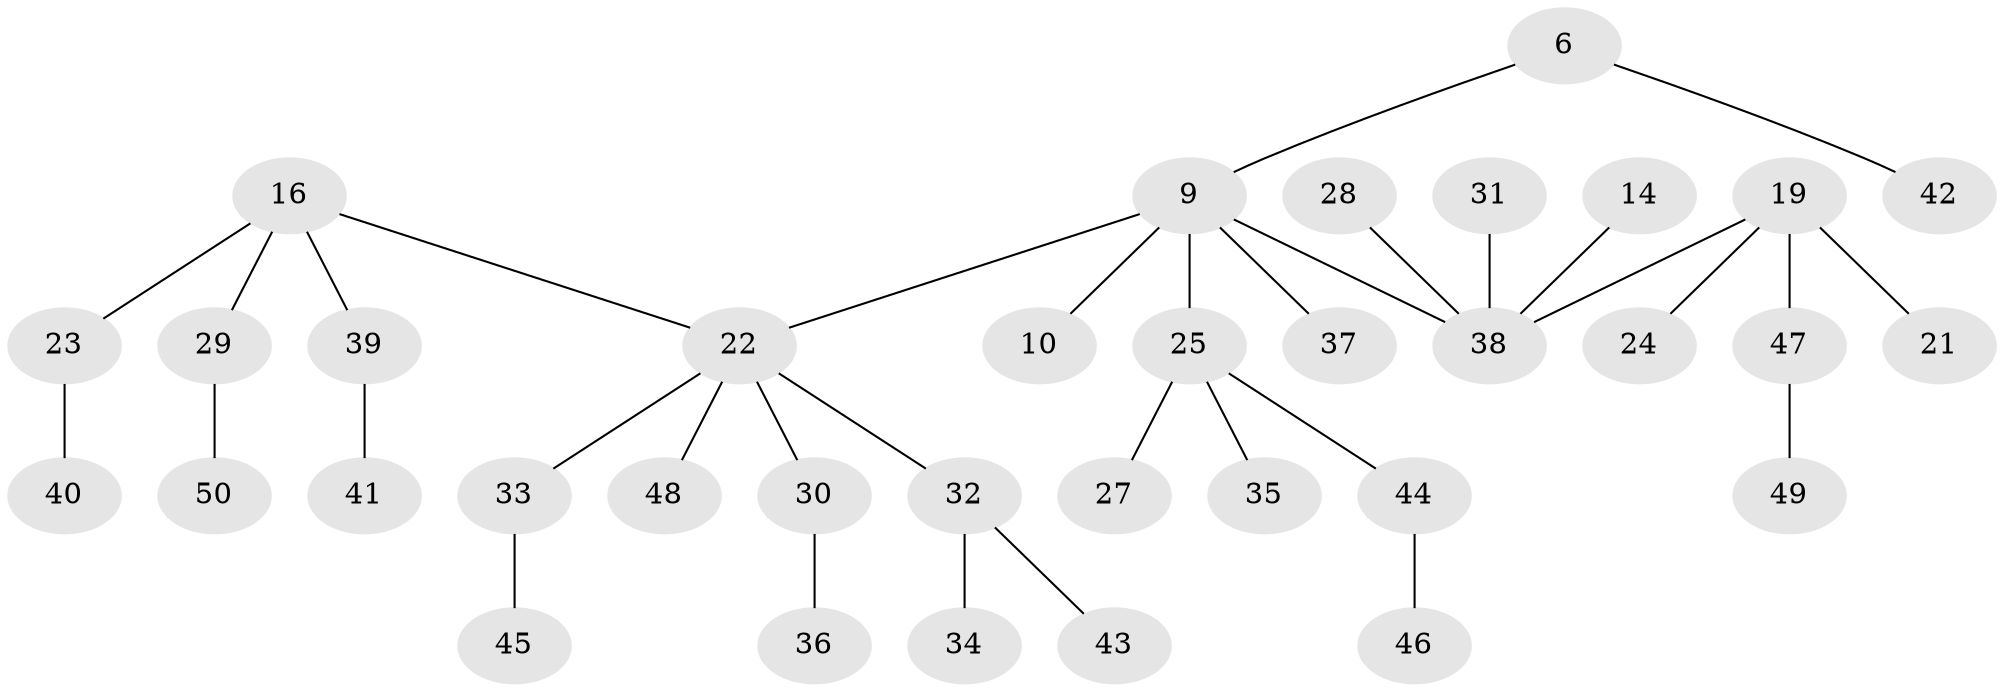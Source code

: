 // original degree distribution, {5: 0.04, 4: 0.08, 2: 0.28, 3: 0.14, 1: 0.46}
// Generated by graph-tools (version 1.1) at 2025/56/03/04/25 21:56:14]
// undirected, 35 vertices, 34 edges
graph export_dot {
graph [start="1"]
  node [color=gray90,style=filled];
  6;
  9 [super="+1+5"];
  10;
  14;
  16;
  19 [super="+17"];
  21;
  22 [super="+20+15"];
  23;
  24;
  25 [super="+11"];
  27;
  28;
  29;
  30;
  31;
  32 [super="+26"];
  33;
  34;
  35;
  36;
  37;
  38 [super="+4+7"];
  39;
  40;
  41;
  42;
  43;
  44;
  45;
  46;
  47;
  48;
  49;
  50;
  6 -- 42;
  6 -- 9;
  9 -- 38;
  9 -- 25;
  9 -- 10;
  9 -- 37;
  9 -- 22;
  14 -- 38;
  16 -- 23;
  16 -- 29;
  16 -- 39;
  16 -- 22;
  19 -- 21;
  19 -- 47;
  19 -- 24;
  19 -- 38;
  22 -- 33;
  22 -- 48;
  22 -- 30;
  22 -- 32;
  23 -- 40;
  25 -- 27;
  25 -- 44;
  25 -- 35;
  28 -- 38;
  29 -- 50;
  30 -- 36;
  31 -- 38;
  32 -- 34;
  32 -- 43;
  33 -- 45;
  39 -- 41;
  44 -- 46;
  47 -- 49;
}
